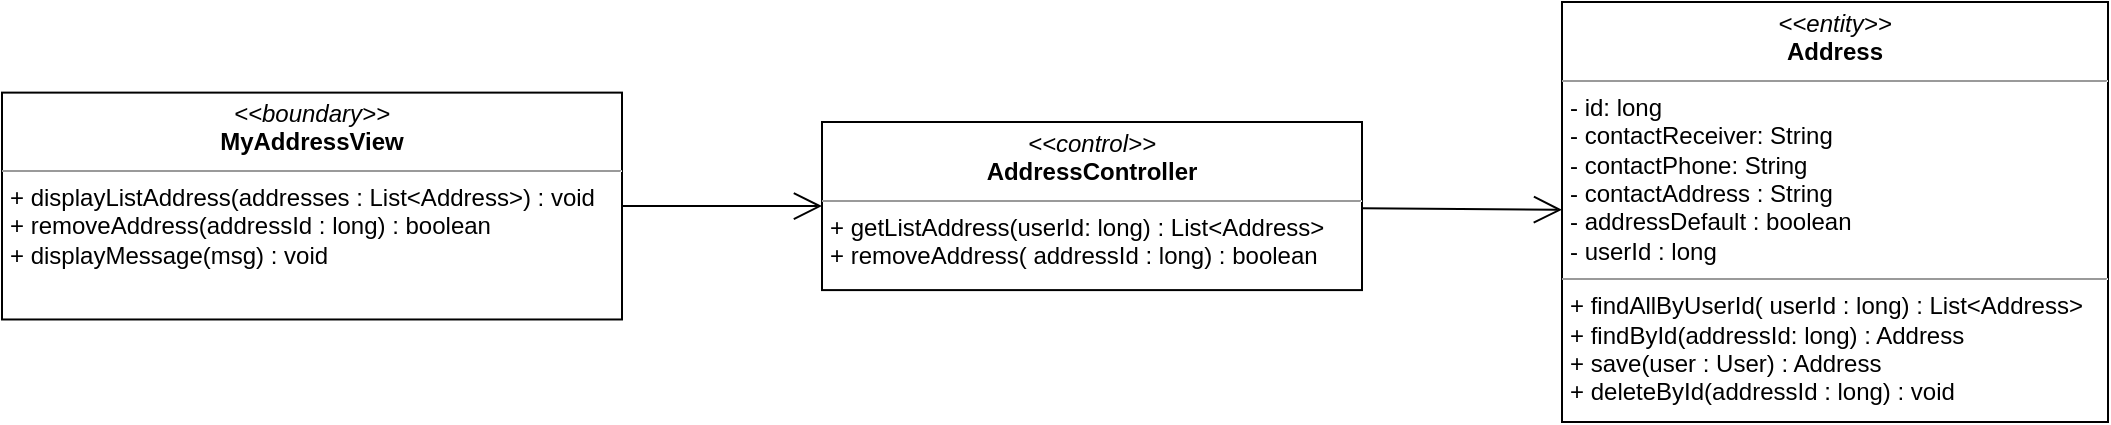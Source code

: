 <mxfile version="14.7.3" type="device"><diagram id="C5RBs43oDa-KdzZeNtuy" name="Page-1"><mxGraphModel dx="1935" dy="425" grid="1" gridSize="10" guides="1" tooltips="1" connect="1" arrows="1" fold="1" page="1" pageScale="1" pageWidth="827" pageHeight="1169" math="0" shadow="0"><root><mxCell id="WIyWlLk6GJQsqaUBKTNV-0"/><mxCell id="WIyWlLk6GJQsqaUBKTNV-1" parent="WIyWlLk6GJQsqaUBKTNV-0"/><mxCell id="EGiXyeg8oINu7k0s0Gvk-1" value="" style="endArrow=open;endFill=1;endSize=12;html=1;" parent="WIyWlLk6GJQsqaUBKTNV-1" source="3ZP3DO-jZGMeIQIaXzTl-0" target="EGiXyeg8oINu7k0s0Gvk-3" edge="1"><mxGeometry width="160" relative="1" as="geometry"><mxPoint x="180" y="188.285" as="sourcePoint"/><mxPoint x="280" y="197.5" as="targetPoint"/></mxGeometry></mxCell><mxCell id="EGiXyeg8oINu7k0s0Gvk-2" value="&lt;p style=&quot;margin: 0px ; margin-top: 4px ; text-align: center&quot;&gt;&lt;i&gt;&amp;lt;&amp;lt;entity&amp;gt;&amp;gt;&lt;/i&gt;&lt;br&gt;&lt;b&gt;Address&lt;/b&gt;&lt;/p&gt;&lt;hr size=&quot;1&quot;&gt;&lt;p style=&quot;margin: 0px ; margin-left: 4px&quot;&gt;- id: long&lt;/p&gt;&lt;p style=&quot;margin: 0px ; margin-left: 4px&quot;&gt;- contactReceiver: String&lt;br&gt;- contactPhone: String&lt;/p&gt;&lt;p style=&quot;margin: 0px ; margin-left: 4px&quot;&gt;- contactAddress : String&lt;/p&gt;&lt;p style=&quot;margin: 0px ; margin-left: 4px&quot;&gt;- addressDefault : boolean&lt;/p&gt;&lt;p style=&quot;margin: 0px ; margin-left: 4px&quot;&gt;- userId : long&lt;/p&gt;&lt;hr size=&quot;1&quot;&gt;&lt;p style=&quot;margin: 0px 0px 0px 4px&quot;&gt;+ findAllByUserId( userId : long) : List&amp;lt;Address&amp;gt;&lt;/p&gt;&lt;p style=&quot;margin: 0px 0px 0px 4px&quot;&gt;+ findById(addressId: long) : Address&lt;/p&gt;&lt;p style=&quot;margin: 0px 0px 0px 4px&quot;&gt;+ save(user : User) : Address&lt;/p&gt;&lt;p style=&quot;margin: 0px ; margin-left: 4px&quot;&gt;+ deleteById(addressId : long) : void&lt;/p&gt;" style="verticalAlign=top;align=left;overflow=fill;fontSize=12;fontFamily=Helvetica;html=1;" parent="WIyWlLk6GJQsqaUBKTNV-1" vertex="1"><mxGeometry x="530" y="130" width="273" height="210" as="geometry"/></mxCell><mxCell id="EGiXyeg8oINu7k0s0Gvk-3" value="&lt;p style=&quot;margin: 0px ; margin-top: 4px ; text-align: center&quot;&gt;&lt;i&gt;&amp;lt;&amp;lt;control&amp;gt;&amp;gt;&lt;/i&gt;&lt;br&gt;&lt;b&gt;AddressController&lt;/b&gt;&lt;br&gt;&lt;/p&gt;&lt;hr size=&quot;1&quot;&gt;&lt;p style=&quot;margin: 0px ; margin-left: 4px&quot;&gt;&lt;/p&gt;&lt;p style=&quot;margin: 0px 0px 0px 4px&quot;&gt;+ getListAddress(userId: long) : List&amp;lt;Address&amp;gt;&lt;/p&gt;&lt;p style=&quot;margin: 0px 0px 0px 4px&quot;&gt;+ removeAddress( addressId : long) : boolean&lt;/p&gt;" style="verticalAlign=top;align=left;overflow=fill;fontSize=12;fontFamily=Helvetica;html=1;" parent="WIyWlLk6GJQsqaUBKTNV-1" vertex="1"><mxGeometry x="160" y="190" width="270" height="84.05" as="geometry"/></mxCell><mxCell id="EGiXyeg8oINu7k0s0Gvk-4" value="" style="endArrow=open;endFill=1;endSize=12;html=1;" parent="WIyWlLk6GJQsqaUBKTNV-1" source="EGiXyeg8oINu7k0s0Gvk-3" target="EGiXyeg8oINu7k0s0Gvk-2" edge="1"><mxGeometry width="160" relative="1" as="geometry"><mxPoint x="480" y="180" as="sourcePoint"/><mxPoint x="570" y="197.505" as="targetPoint"/></mxGeometry></mxCell><mxCell id="3ZP3DO-jZGMeIQIaXzTl-0" value="&lt;p style=&quot;margin: 0px ; margin-top: 4px ; text-align: center&quot;&gt;&lt;i&gt;&amp;lt;&amp;lt;boundary&amp;gt;&amp;gt;&lt;/i&gt;&lt;br&gt;&lt;b&gt;MyAddressView&lt;/b&gt;&lt;/p&gt;&lt;hr size=&quot;1&quot;&gt;&lt;p style=&quot;margin: 0px ; margin-left: 4px&quot;&gt;&lt;span&gt;+ displayListAddress(addresses : List&amp;lt;Address&amp;gt;) : void&lt;/span&gt;&lt;/p&gt;&lt;p style=&quot;margin: 0px 0px 0px 4px&quot;&gt;+ removeAddress(addressId : long) : boolean&lt;/p&gt;&lt;p style=&quot;margin: 0px 0px 0px 4px&quot;&gt;+ displayMessage(msg) : void&lt;/p&gt;" style="verticalAlign=top;align=left;overflow=fill;fontSize=12;fontFamily=Helvetica;html=1;" parent="WIyWlLk6GJQsqaUBKTNV-1" vertex="1"><mxGeometry x="-250" y="175.31" width="310" height="113.43" as="geometry"/></mxCell></root></mxGraphModel></diagram></mxfile>